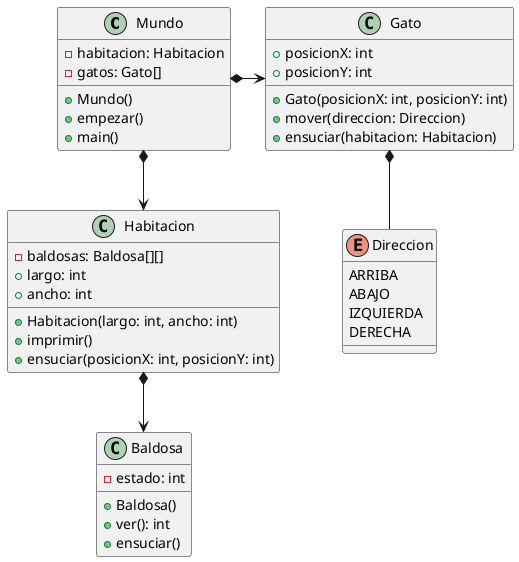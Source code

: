 @startuml

class Mundo {
    - habitacion: Habitacion
    - gatos: Gato[]
    + Mundo()
    + empezar()
    + main()
}

class Habitacion {
    - baldosas: Baldosa[][]
    + largo: int
    + ancho: int
    + Habitacion(largo: int, ancho: int)
    + imprimir()
    + ensuciar(posicionX: int, posicionY: int)
}

class Baldosa {
    - estado: int
    + Baldosa()
    + ver(): int
    + ensuciar()
}

class Gato {
    + posicionX: int
    + posicionY: int
    + Gato(posicionX: int, posicionY: int)
    + mover(direccion: Direccion)
    + ensuciar(habitacion: Habitacion)
}

enum Direccion {
    ARRIBA
    ABAJO
    IZQUIERDA
    DERECHA
}

Mundo *-down-> Habitacion
Mundo *--right-> Gato
Habitacion *-down-> Baldosa
Gato *-- Direccion

@enduml
